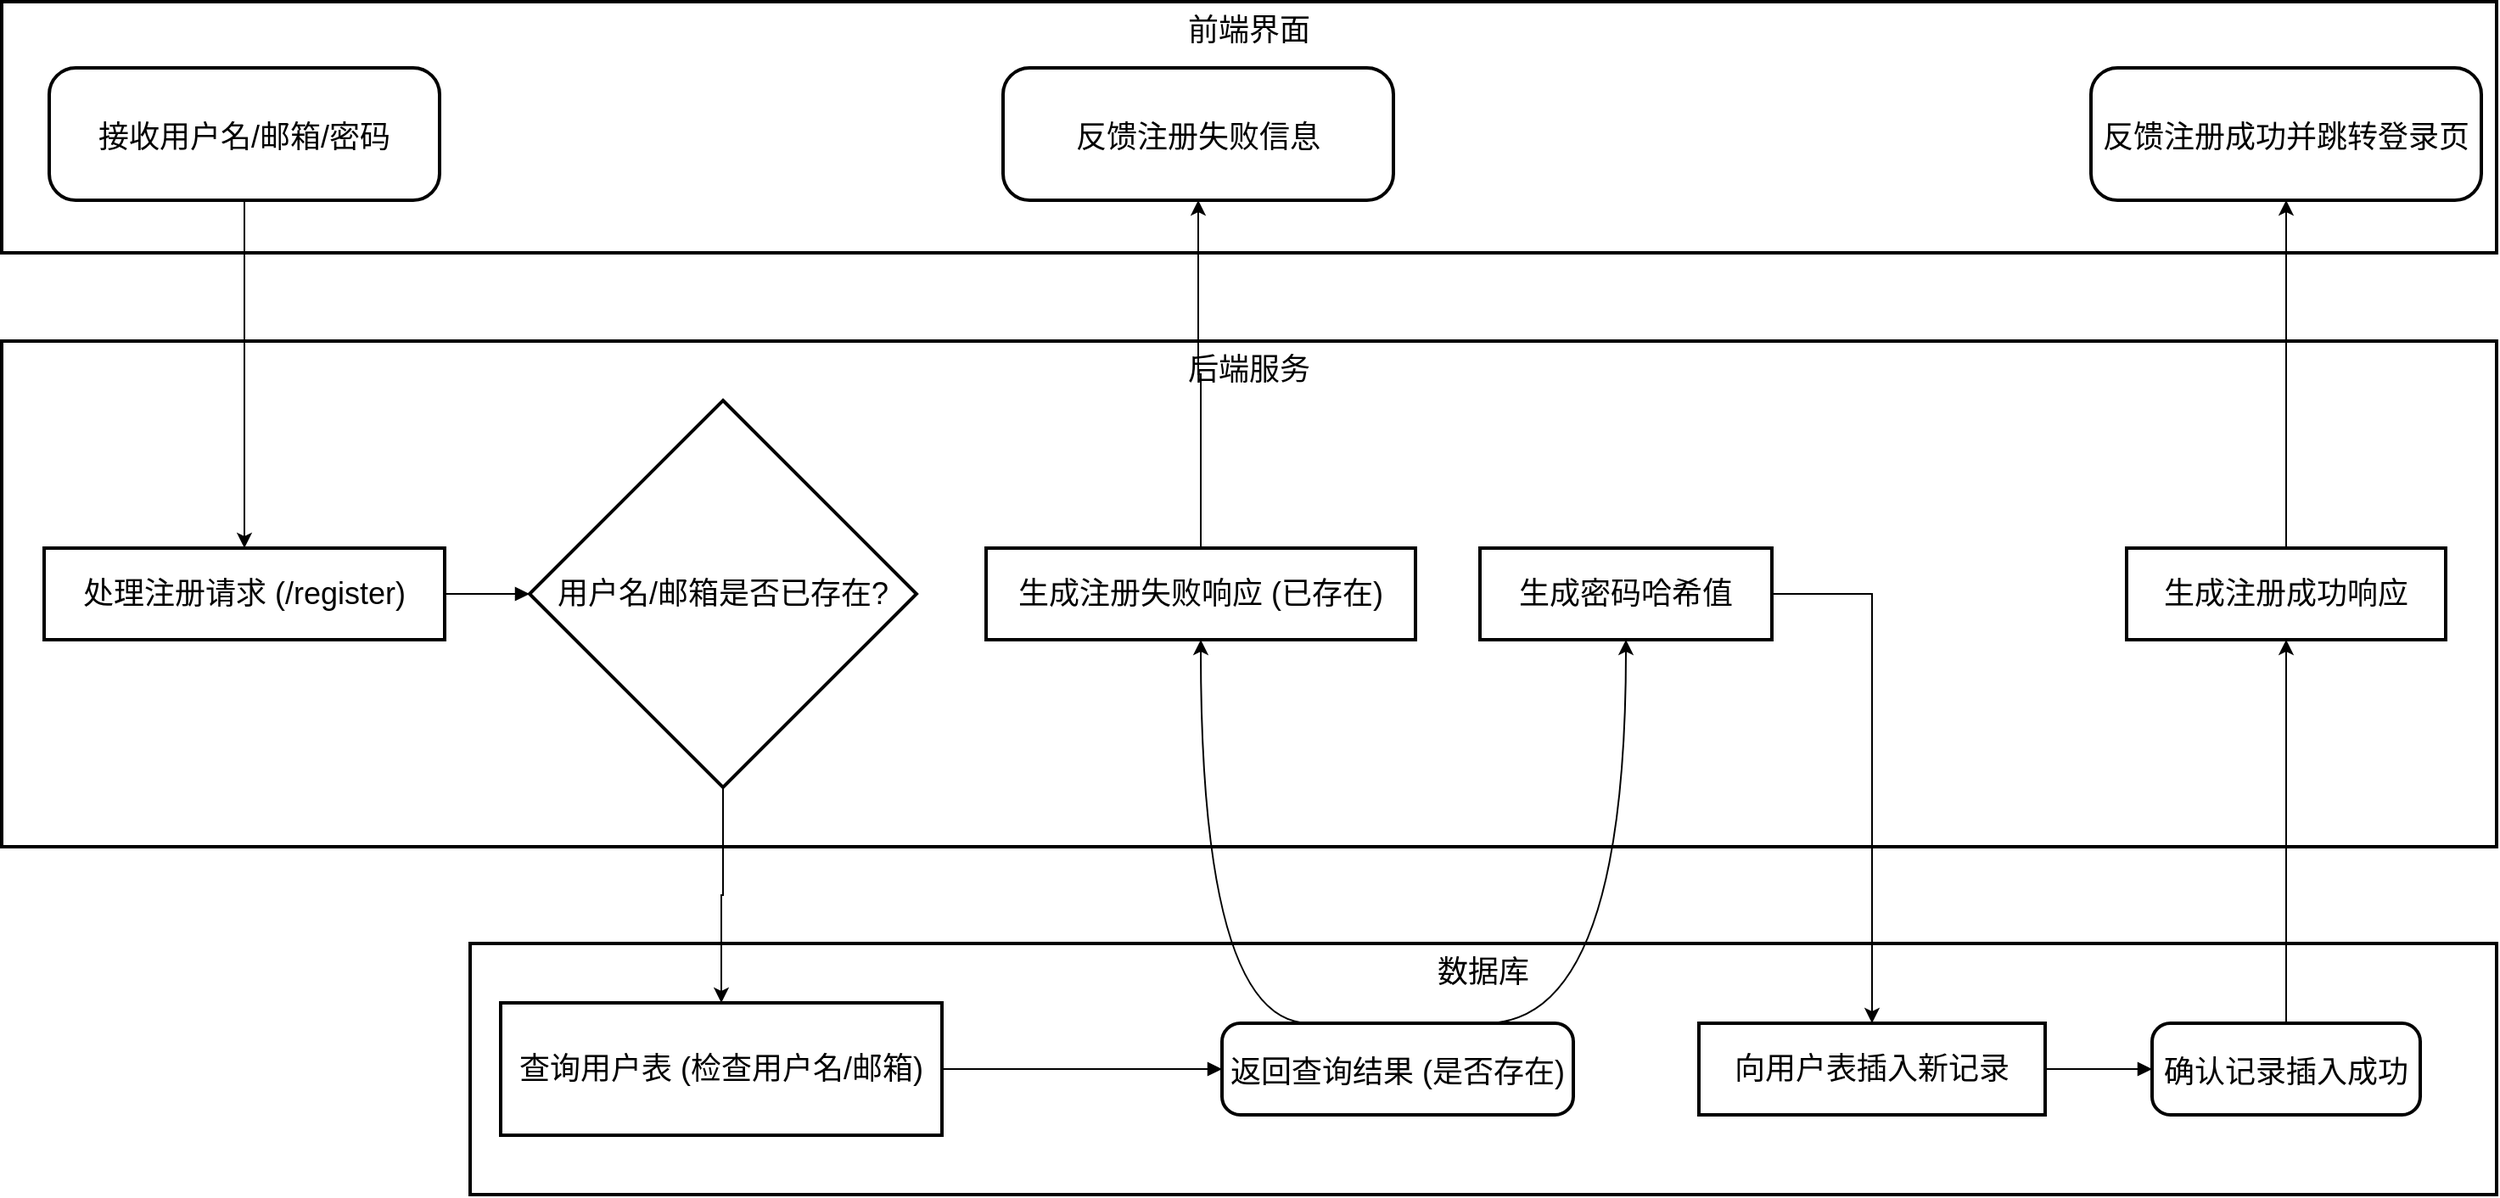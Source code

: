 <mxfile version="26.2.15">
  <diagram name="第 1 页" id="PtlYNzMjPAPCrvF23xK6">
    <mxGraphModel dx="1277" dy="1164" grid="1" gridSize="10" guides="1" tooltips="1" connect="1" arrows="1" fold="1" page="1" pageScale="1" pageWidth="827" pageHeight="1169" math="0" shadow="0">
      <root>
        <mxCell id="0" />
        <mxCell id="1" parent="0" />
        <mxCell id="OF_37yNOr1ChyMWkfy8v-59" value="数据库" style="whiteSpace=wrap;strokeWidth=2;verticalAlign=top;fontSize=18;" vertex="1" parent="1">
          <mxGeometry x="1166" y="585" width="1194" height="148" as="geometry" />
        </mxCell>
        <mxCell id="OF_37yNOr1ChyMWkfy8v-60" value="后端服务" style="whiteSpace=wrap;strokeWidth=2;verticalAlign=top;fontSize=18;" vertex="1" parent="1">
          <mxGeometry x="890" y="230" width="1470" height="298" as="geometry" />
        </mxCell>
        <mxCell id="OF_37yNOr1ChyMWkfy8v-61" value="前端界面" style="whiteSpace=wrap;strokeWidth=2;verticalAlign=top;fontSize=18;" vertex="1" parent="1">
          <mxGeometry x="890" y="30" width="1470" height="148" as="geometry" />
        </mxCell>
        <mxCell id="OF_37yNOr1ChyMWkfy8v-129" style="edgeStyle=orthogonalEdgeStyle;rounded=0;orthogonalLoop=1;jettySize=auto;html=1;exitX=0.5;exitY=1;exitDx=0;exitDy=0;fontSize=18;" edge="1" parent="1" source="OF_37yNOr1ChyMWkfy8v-62" target="OF_37yNOr1ChyMWkfy8v-65">
          <mxGeometry relative="1" as="geometry" />
        </mxCell>
        <mxCell id="OF_37yNOr1ChyMWkfy8v-62" value="接收用户名/邮箱/密码" style="rounded=1;arcSize=20;strokeWidth=2;fontSize=18;" vertex="1" parent="1">
          <mxGeometry x="918" y="69" width="230" height="78" as="geometry" />
        </mxCell>
        <mxCell id="OF_37yNOr1ChyMWkfy8v-63" value="反馈注册成功并跳转登录页" style="rounded=1;arcSize=20;strokeWidth=2;fontSize=18;" vertex="1" parent="1">
          <mxGeometry x="2121" y="69" width="230" height="78" as="geometry" />
        </mxCell>
        <mxCell id="OF_37yNOr1ChyMWkfy8v-64" value="反馈注册失败信息" style="rounded=1;arcSize=20;strokeWidth=2;fontSize=18;" vertex="1" parent="1">
          <mxGeometry x="1480" y="69" width="230" height="78" as="geometry" />
        </mxCell>
        <mxCell id="OF_37yNOr1ChyMWkfy8v-65" value="处理注册请求 (/register)" style="whiteSpace=wrap;strokeWidth=2;fontSize=18;" vertex="1" parent="1">
          <mxGeometry x="915" y="352" width="236" height="54" as="geometry" />
        </mxCell>
        <mxCell id="OF_37yNOr1ChyMWkfy8v-111" style="edgeStyle=orthogonalEdgeStyle;rounded=0;orthogonalLoop=1;jettySize=auto;html=1;exitX=0.5;exitY=1;exitDx=0;exitDy=0;entryX=0.5;entryY=0;entryDx=0;entryDy=0;fontSize=18;" edge="1" parent="1" source="OF_37yNOr1ChyMWkfy8v-66" target="OF_37yNOr1ChyMWkfy8v-70">
          <mxGeometry relative="1" as="geometry" />
        </mxCell>
        <mxCell id="OF_37yNOr1ChyMWkfy8v-66" value="用户名/邮箱是否已存在?" style="rhombus;strokeWidth=2;whiteSpace=wrap;fontSize=18;" vertex="1" parent="1">
          <mxGeometry x="1201" y="265" width="228" height="228" as="geometry" />
        </mxCell>
        <mxCell id="OF_37yNOr1ChyMWkfy8v-128" style="edgeStyle=orthogonalEdgeStyle;rounded=0;orthogonalLoop=1;jettySize=auto;html=1;exitX=1;exitY=0.5;exitDx=0;exitDy=0;fontSize=18;" edge="1" parent="1" source="OF_37yNOr1ChyMWkfy8v-67" target="OF_37yNOr1ChyMWkfy8v-72">
          <mxGeometry relative="1" as="geometry" />
        </mxCell>
        <mxCell id="OF_37yNOr1ChyMWkfy8v-67" value="生成密码哈希值" style="whiteSpace=wrap;strokeWidth=2;fontSize=18;" vertex="1" parent="1">
          <mxGeometry x="1761" y="352" width="172" height="54" as="geometry" />
        </mxCell>
        <mxCell id="OF_37yNOr1ChyMWkfy8v-131" style="edgeStyle=orthogonalEdgeStyle;rounded=0;orthogonalLoop=1;jettySize=auto;html=1;exitX=0.5;exitY=0;exitDx=0;exitDy=0;entryX=0.5;entryY=1;entryDx=0;entryDy=0;fontSize=18;" edge="1" parent="1" source="OF_37yNOr1ChyMWkfy8v-68" target="OF_37yNOr1ChyMWkfy8v-63">
          <mxGeometry relative="1" as="geometry" />
        </mxCell>
        <mxCell id="OF_37yNOr1ChyMWkfy8v-68" value="生成注册成功响应" style="whiteSpace=wrap;strokeWidth=2;fontSize=18;" vertex="1" parent="1">
          <mxGeometry x="2142" y="352" width="188" height="54" as="geometry" />
        </mxCell>
        <mxCell id="OF_37yNOr1ChyMWkfy8v-116" style="edgeStyle=orthogonalEdgeStyle;rounded=0;orthogonalLoop=1;jettySize=auto;html=1;exitX=0.5;exitY=0;exitDx=0;exitDy=0;fontSize=18;" edge="1" parent="1" source="OF_37yNOr1ChyMWkfy8v-69" target="OF_37yNOr1ChyMWkfy8v-64">
          <mxGeometry relative="1" as="geometry" />
        </mxCell>
        <mxCell id="OF_37yNOr1ChyMWkfy8v-69" value="生成注册失败响应 (已存在)" style="whiteSpace=wrap;strokeWidth=2;fontSize=18;" vertex="1" parent="1">
          <mxGeometry x="1470" y="352" width="253" height="54" as="geometry" />
        </mxCell>
        <mxCell id="OF_37yNOr1ChyMWkfy8v-70" value="查询用户表 (检查用户名/邮箱)" style="whiteSpace=wrap;strokeWidth=2;fontSize=18;" vertex="1" parent="1">
          <mxGeometry x="1184" y="620" width="260" height="78" as="geometry" />
        </mxCell>
        <mxCell id="OF_37yNOr1ChyMWkfy8v-132" style="edgeStyle=orthogonalEdgeStyle;rounded=0;orthogonalLoop=1;jettySize=auto;html=1;exitX=0.25;exitY=0;exitDx=0;exitDy=0;entryX=0.5;entryY=1;entryDx=0;entryDy=0;curved=1;" edge="1" parent="1" source="OF_37yNOr1ChyMWkfy8v-71" target="OF_37yNOr1ChyMWkfy8v-69">
          <mxGeometry relative="1" as="geometry">
            <Array as="points">
              <mxPoint x="1597" y="632" />
            </Array>
          </mxGeometry>
        </mxCell>
        <mxCell id="OF_37yNOr1ChyMWkfy8v-133" style="edgeStyle=orthogonalEdgeStyle;rounded=0;orthogonalLoop=1;jettySize=auto;html=1;exitX=0.75;exitY=0;exitDx=0;exitDy=0;entryX=0.5;entryY=1;entryDx=0;entryDy=0;curved=1;" edge="1" parent="1" source="OF_37yNOr1ChyMWkfy8v-71" target="OF_37yNOr1ChyMWkfy8v-67">
          <mxGeometry relative="1" as="geometry">
            <Array as="points">
              <mxPoint x="1847" y="632" />
            </Array>
          </mxGeometry>
        </mxCell>
        <mxCell id="OF_37yNOr1ChyMWkfy8v-71" value="返回查询结果 (是否存在)" style="rounded=1;arcSize=20;strokeWidth=2;fontSize=18;" vertex="1" parent="1">
          <mxGeometry x="1609" y="632" width="207" height="54" as="geometry" />
        </mxCell>
        <mxCell id="OF_37yNOr1ChyMWkfy8v-72" value="向用户表插入新记录" style="whiteSpace=wrap;strokeWidth=2;fontSize=18;" vertex="1" parent="1">
          <mxGeometry x="1890" y="632" width="204" height="54" as="geometry" />
        </mxCell>
        <mxCell id="OF_37yNOr1ChyMWkfy8v-130" style="edgeStyle=orthogonalEdgeStyle;rounded=0;orthogonalLoop=1;jettySize=auto;html=1;exitX=0.5;exitY=0;exitDx=0;exitDy=0;fontSize=18;" edge="1" parent="1" source="OF_37yNOr1ChyMWkfy8v-73" target="OF_37yNOr1ChyMWkfy8v-68">
          <mxGeometry relative="1" as="geometry" />
        </mxCell>
        <mxCell id="OF_37yNOr1ChyMWkfy8v-73" value="确认记录插入成功" style="rounded=1;arcSize=20;strokeWidth=2;fontSize=18;" vertex="1" parent="1">
          <mxGeometry x="2157" y="632" width="158" height="54" as="geometry" />
        </mxCell>
        <mxCell id="OF_37yNOr1ChyMWkfy8v-75" value="" style="curved=1;startArrow=none;endArrow=block;exitX=1;exitY=0.5;entryX=0;entryY=0.5;rounded=0;fontSize=18;" edge="1" parent="1" source="OF_37yNOr1ChyMWkfy8v-65" target="OF_37yNOr1ChyMWkfy8v-66">
          <mxGeometry relative="1" as="geometry">
            <Array as="points" />
          </mxGeometry>
        </mxCell>
        <mxCell id="OF_37yNOr1ChyMWkfy8v-77" value="" style="curved=1;startArrow=none;endArrow=block;exitX=1;exitY=0.5;entryX=0;entryY=0.5;rounded=0;fontSize=18;" edge="1" parent="1" source="OF_37yNOr1ChyMWkfy8v-70" target="OF_37yNOr1ChyMWkfy8v-71">
          <mxGeometry relative="1" as="geometry">
            <Array as="points" />
          </mxGeometry>
        </mxCell>
        <mxCell id="OF_37yNOr1ChyMWkfy8v-80" value="" style="curved=1;startArrow=none;endArrow=block;exitX=1;exitY=0.5;entryX=0;entryY=0.5;rounded=0;fontSize=18;" edge="1" parent="1" source="OF_37yNOr1ChyMWkfy8v-72" target="OF_37yNOr1ChyMWkfy8v-73">
          <mxGeometry relative="1" as="geometry">
            <Array as="points" />
          </mxGeometry>
        </mxCell>
      </root>
    </mxGraphModel>
  </diagram>
</mxfile>
